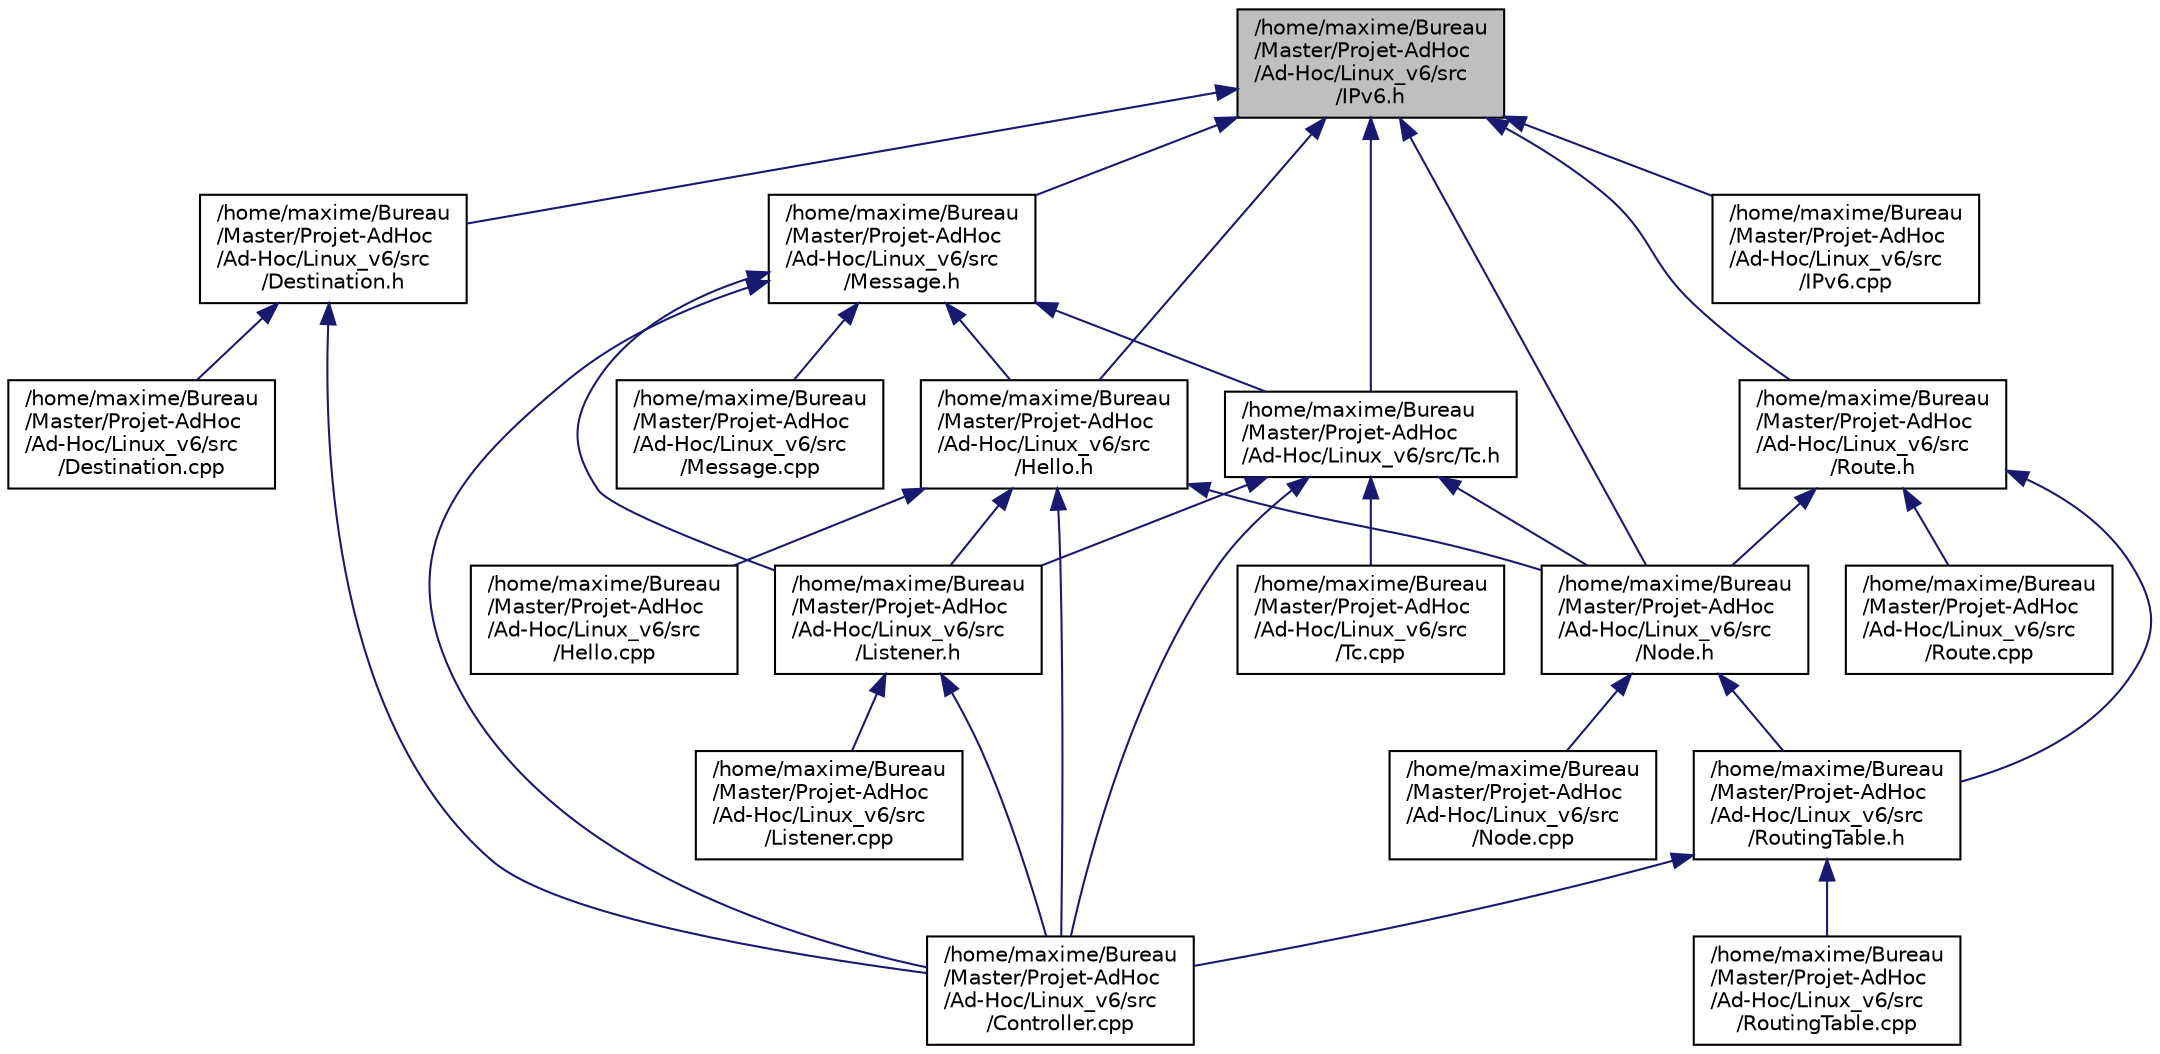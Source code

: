 digraph "/home/maxime/Bureau/Master/Projet-AdHoc/Ad-Hoc/Linux_v6/src/IPv6.h"
{
  edge [fontname="Helvetica",fontsize="10",labelfontname="Helvetica",labelfontsize="10"];
  node [fontname="Helvetica",fontsize="10",shape=record];
  Node1 [label="/home/maxime/Bureau\l/Master/Projet-AdHoc\l/Ad-Hoc/Linux_v6/src\l/IPv6.h",height=0.2,width=0.4,color="black", fillcolor="grey75", style="filled" fontcolor="black"];
  Node1 -> Node2 [dir="back",color="midnightblue",fontsize="10",style="solid",fontname="Helvetica"];
  Node2 [label="/home/maxime/Bureau\l/Master/Projet-AdHoc\l/Ad-Hoc/Linux_v6/src\l/Hello.h",height=0.2,width=0.4,color="black", fillcolor="white", style="filled",URL="$_hello_8h.html"];
  Node2 -> Node3 [dir="back",color="midnightblue",fontsize="10",style="solid",fontname="Helvetica"];
  Node3 [label="/home/maxime/Bureau\l/Master/Projet-AdHoc\l/Ad-Hoc/Linux_v6/src\l/Controller.cpp",height=0.2,width=0.4,color="black", fillcolor="white", style="filled",URL="$_controller_8cpp.html",tooltip="Main class create Node, Listener, RoutingTable, Destination. "];
  Node2 -> Node4 [dir="back",color="midnightblue",fontsize="10",style="solid",fontname="Helvetica"];
  Node4 [label="/home/maxime/Bureau\l/Master/Projet-AdHoc\l/Ad-Hoc/Linux_v6/src\l/Listener.h",height=0.2,width=0.4,color="black", fillcolor="white", style="filled",URL="$_listener_8h.html"];
  Node4 -> Node3 [dir="back",color="midnightblue",fontsize="10",style="solid",fontname="Helvetica"];
  Node4 -> Node5 [dir="back",color="midnightblue",fontsize="10",style="solid",fontname="Helvetica"];
  Node5 [label="/home/maxime/Bureau\l/Master/Projet-AdHoc\l/Ad-Hoc/Linux_v6/src\l/Listener.cpp",height=0.2,width=0.4,color="black", fillcolor="white", style="filled",URL="$_listener_8cpp.html"];
  Node2 -> Node6 [dir="back",color="midnightblue",fontsize="10",style="solid",fontname="Helvetica"];
  Node6 [label="/home/maxime/Bureau\l/Master/Projet-AdHoc\l/Ad-Hoc/Linux_v6/src\l/Node.h",height=0.2,width=0.4,color="black", fillcolor="white", style="filled",URL="$_node_8h.html"];
  Node6 -> Node7 [dir="back",color="midnightblue",fontsize="10",style="solid",fontname="Helvetica"];
  Node7 [label="/home/maxime/Bureau\l/Master/Projet-AdHoc\l/Ad-Hoc/Linux_v6/src\l/RoutingTable.h",height=0.2,width=0.4,color="black", fillcolor="white", style="filled",URL="$_routing_table_8h.html"];
  Node7 -> Node3 [dir="back",color="midnightblue",fontsize="10",style="solid",fontname="Helvetica"];
  Node7 -> Node8 [dir="back",color="midnightblue",fontsize="10",style="solid",fontname="Helvetica"];
  Node8 [label="/home/maxime/Bureau\l/Master/Projet-AdHoc\l/Ad-Hoc/Linux_v6/src\l/RoutingTable.cpp",height=0.2,width=0.4,color="black", fillcolor="white", style="filled",URL="$_routing_table_8cpp.html"];
  Node6 -> Node9 [dir="back",color="midnightblue",fontsize="10",style="solid",fontname="Helvetica"];
  Node9 [label="/home/maxime/Bureau\l/Master/Projet-AdHoc\l/Ad-Hoc/Linux_v6/src\l/Node.cpp",height=0.2,width=0.4,color="black", fillcolor="white", style="filled",URL="$_node_8cpp.html"];
  Node2 -> Node10 [dir="back",color="midnightblue",fontsize="10",style="solid",fontname="Helvetica"];
  Node10 [label="/home/maxime/Bureau\l/Master/Projet-AdHoc\l/Ad-Hoc/Linux_v6/src\l/Hello.cpp",height=0.2,width=0.4,color="black", fillcolor="white", style="filled",URL="$_hello_8cpp.html"];
  Node1 -> Node11 [dir="back",color="midnightblue",fontsize="10",style="solid",fontname="Helvetica"];
  Node11 [label="/home/maxime/Bureau\l/Master/Projet-AdHoc\l/Ad-Hoc/Linux_v6/src\l/Message.h",height=0.2,width=0.4,color="black", fillcolor="white", style="filled",URL="$_message_8h.html"];
  Node11 -> Node2 [dir="back",color="midnightblue",fontsize="10",style="solid",fontname="Helvetica"];
  Node11 -> Node12 [dir="back",color="midnightblue",fontsize="10",style="solid",fontname="Helvetica"];
  Node12 [label="/home/maxime/Bureau\l/Master/Projet-AdHoc\l/Ad-Hoc/Linux_v6/src/Tc.h",height=0.2,width=0.4,color="black", fillcolor="white", style="filled",URL="$_tc_8h.html"];
  Node12 -> Node3 [dir="back",color="midnightblue",fontsize="10",style="solid",fontname="Helvetica"];
  Node12 -> Node4 [dir="back",color="midnightblue",fontsize="10",style="solid",fontname="Helvetica"];
  Node12 -> Node6 [dir="back",color="midnightblue",fontsize="10",style="solid",fontname="Helvetica"];
  Node12 -> Node13 [dir="back",color="midnightblue",fontsize="10",style="solid",fontname="Helvetica"];
  Node13 [label="/home/maxime/Bureau\l/Master/Projet-AdHoc\l/Ad-Hoc/Linux_v6/src\l/Tc.cpp",height=0.2,width=0.4,color="black", fillcolor="white", style="filled",URL="$_tc_8cpp.html"];
  Node11 -> Node3 [dir="back",color="midnightblue",fontsize="10",style="solid",fontname="Helvetica"];
  Node11 -> Node4 [dir="back",color="midnightblue",fontsize="10",style="solid",fontname="Helvetica"];
  Node11 -> Node14 [dir="back",color="midnightblue",fontsize="10",style="solid",fontname="Helvetica"];
  Node14 [label="/home/maxime/Bureau\l/Master/Projet-AdHoc\l/Ad-Hoc/Linux_v6/src\l/Message.cpp",height=0.2,width=0.4,color="black", fillcolor="white", style="filled",URL="$_message_8cpp.html"];
  Node1 -> Node12 [dir="back",color="midnightblue",fontsize="10",style="solid",fontname="Helvetica"];
  Node1 -> Node15 [dir="back",color="midnightblue",fontsize="10",style="solid",fontname="Helvetica"];
  Node15 [label="/home/maxime/Bureau\l/Master/Projet-AdHoc\l/Ad-Hoc/Linux_v6/src\l/Destination.h",height=0.2,width=0.4,color="black", fillcolor="white", style="filled",URL="$_destination_8h.html"];
  Node15 -> Node3 [dir="back",color="midnightblue",fontsize="10",style="solid",fontname="Helvetica"];
  Node15 -> Node16 [dir="back",color="midnightblue",fontsize="10",style="solid",fontname="Helvetica"];
  Node16 [label="/home/maxime/Bureau\l/Master/Projet-AdHoc\l/Ad-Hoc/Linux_v6/src\l/Destination.cpp",height=0.2,width=0.4,color="black", fillcolor="white", style="filled",URL="$_destination_8cpp.html"];
  Node1 -> Node17 [dir="back",color="midnightblue",fontsize="10",style="solid",fontname="Helvetica"];
  Node17 [label="/home/maxime/Bureau\l/Master/Projet-AdHoc\l/Ad-Hoc/Linux_v6/src\l/Route.h",height=0.2,width=0.4,color="black", fillcolor="white", style="filled",URL="$_route_8h.html"];
  Node17 -> Node7 [dir="back",color="midnightblue",fontsize="10",style="solid",fontname="Helvetica"];
  Node17 -> Node6 [dir="back",color="midnightblue",fontsize="10",style="solid",fontname="Helvetica"];
  Node17 -> Node18 [dir="back",color="midnightblue",fontsize="10",style="solid",fontname="Helvetica"];
  Node18 [label="/home/maxime/Bureau\l/Master/Projet-AdHoc\l/Ad-Hoc/Linux_v6/src\l/Route.cpp",height=0.2,width=0.4,color="black", fillcolor="white", style="filled",URL="$_route_8cpp.html"];
  Node1 -> Node6 [dir="back",color="midnightblue",fontsize="10",style="solid",fontname="Helvetica"];
  Node1 -> Node19 [dir="back",color="midnightblue",fontsize="10",style="solid",fontname="Helvetica"];
  Node19 [label="/home/maxime/Bureau\l/Master/Projet-AdHoc\l/Ad-Hoc/Linux_v6/src\l/IPv6.cpp",height=0.2,width=0.4,color="black", fillcolor="white", style="filled",URL="$_i_pv6_8cpp.html"];
}
